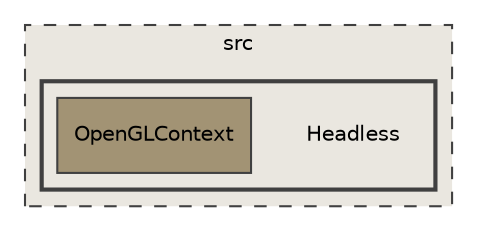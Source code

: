 digraph "/home/runner/work/Radium-Engine/Radium-Engine/src/Radium-Engine/src/Headless"
{
 // INTERACTIVE_SVG=YES
 // LATEX_PDF_SIZE
  edge [fontname="Helvetica",fontsize="10",labelfontname="Helvetica",labelfontsize="10"];
  node [fontname="Helvetica",fontsize="10",shape=record];
  compound=true
  subgraph clusterdir_68267d1309a1af8e8297ef4c3efbcdba {
    graph [ bgcolor="#eae7e0", pencolor="grey25", style="filled,dashed,", label="src", fontname="Helvetica", fontsize="10", URL="dir_68267d1309a1af8e8297ef4c3efbcdba.html"]
  subgraph clusterdir_1577ba8040ea4e3d21120572b53f4a28 {
    graph [ bgcolor="#eae7e0", pencolor="grey25", style="filled,bold,", label="", fontname="Helvetica", fontsize="10", URL="dir_1577ba8040ea4e3d21120572b53f4a28.html"]
    dir_1577ba8040ea4e3d21120572b53f4a28 [shape=plaintext, label="Headless"];
  dir_8dc3d61c4bbcef1d8a23d6a496c6b21e [shape=box, label="OpenGLContext", style="filled,", fillcolor="#a29374", color="grey25", URL="dir_8dc3d61c4bbcef1d8a23d6a496c6b21e.html"];
  }
  }
}

